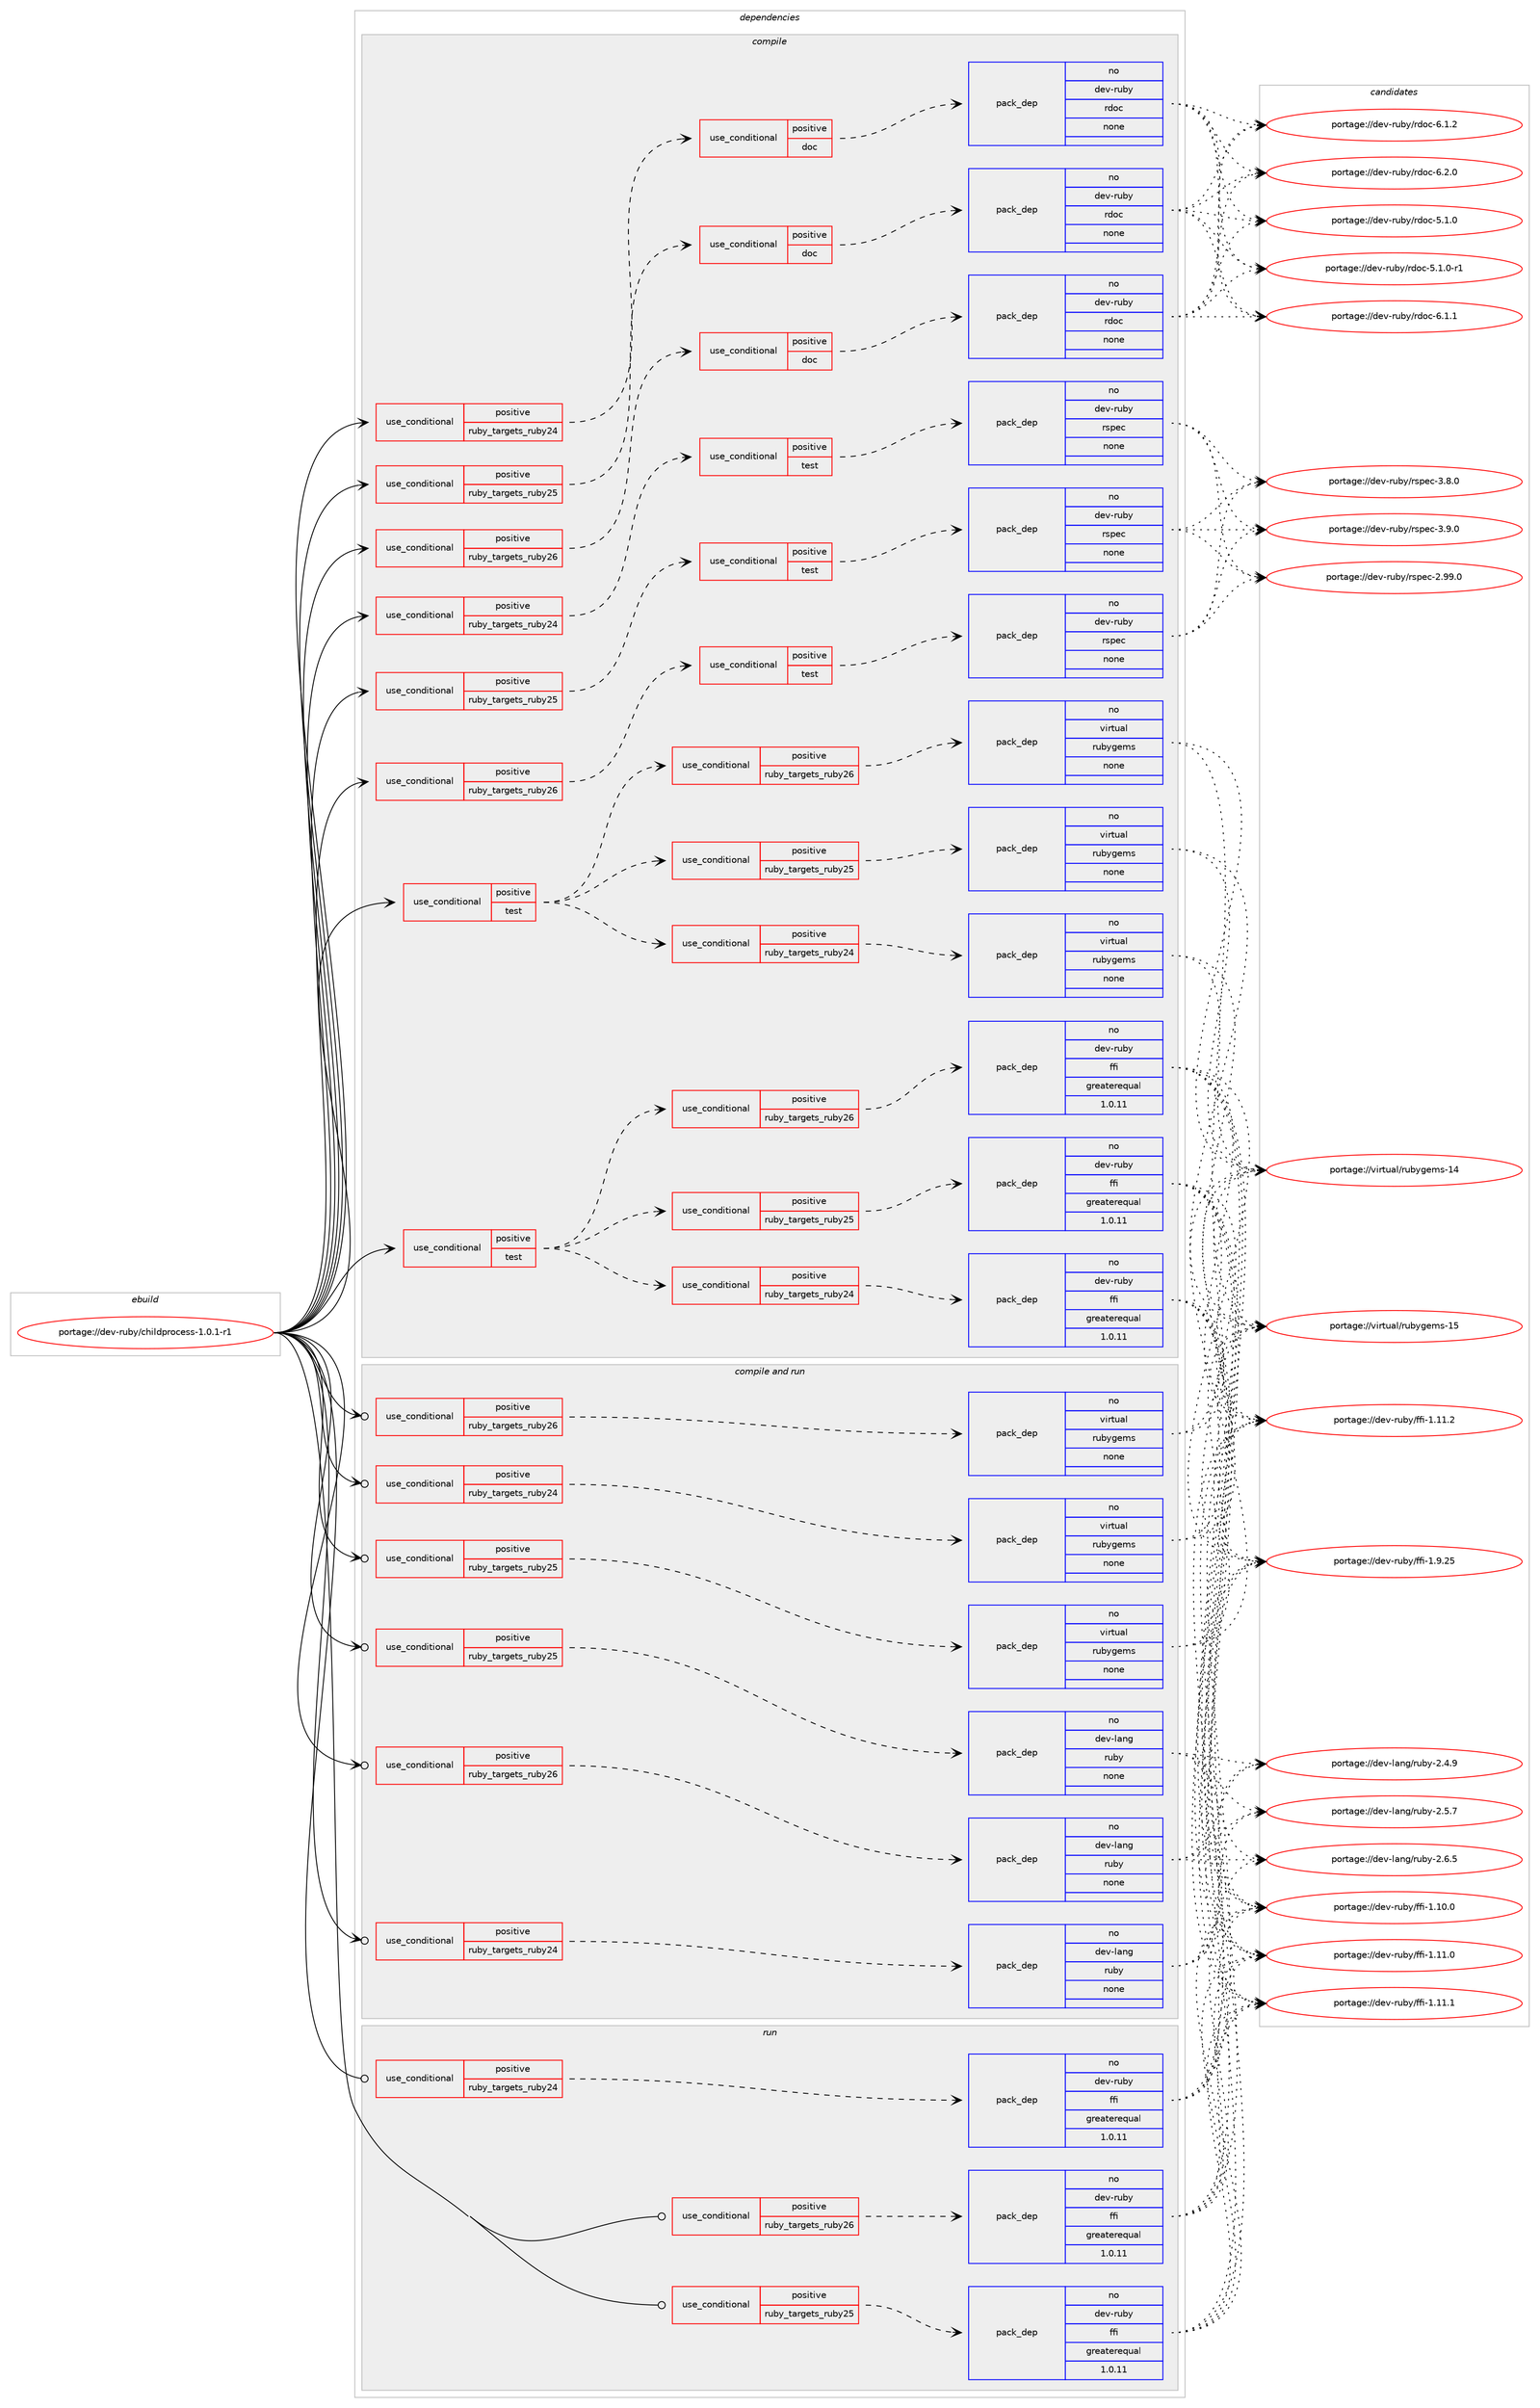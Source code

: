 digraph prolog {

# *************
# Graph options
# *************

newrank=true;
concentrate=true;
compound=true;
graph [rankdir=LR,fontname=Helvetica,fontsize=10,ranksep=1.5];#, ranksep=2.5, nodesep=0.2];
edge  [arrowhead=vee];
node  [fontname=Helvetica,fontsize=10];

# **********
# The ebuild
# **********

subgraph cluster_leftcol {
color=gray;
rank=same;
label=<<i>ebuild</i>>;
id [label="portage://dev-ruby/childprocess-1.0.1-r1", color=red, width=4, href="../dev-ruby/childprocess-1.0.1-r1.svg"];
}

# ****************
# The dependencies
# ****************

subgraph cluster_midcol {
color=gray;
label=<<i>dependencies</i>>;
subgraph cluster_compile {
fillcolor="#eeeeee";
style=filled;
label=<<i>compile</i>>;
subgraph cond49163 {
dependency215431 [label=<<TABLE BORDER="0" CELLBORDER="1" CELLSPACING="0" CELLPADDING="4"><TR><TD ROWSPAN="3" CELLPADDING="10">use_conditional</TD></TR><TR><TD>positive</TD></TR><TR><TD>ruby_targets_ruby24</TD></TR></TABLE>>, shape=none, color=red];
subgraph cond49164 {
dependency215432 [label=<<TABLE BORDER="0" CELLBORDER="1" CELLSPACING="0" CELLPADDING="4"><TR><TD ROWSPAN="3" CELLPADDING="10">use_conditional</TD></TR><TR><TD>positive</TD></TR><TR><TD>doc</TD></TR></TABLE>>, shape=none, color=red];
subgraph pack162785 {
dependency215433 [label=<<TABLE BORDER="0" CELLBORDER="1" CELLSPACING="0" CELLPADDING="4" WIDTH="220"><TR><TD ROWSPAN="6" CELLPADDING="30">pack_dep</TD></TR><TR><TD WIDTH="110">no</TD></TR><TR><TD>dev-ruby</TD></TR><TR><TD>rdoc</TD></TR><TR><TD>none</TD></TR><TR><TD></TD></TR></TABLE>>, shape=none, color=blue];
}
dependency215432:e -> dependency215433:w [weight=20,style="dashed",arrowhead="vee"];
}
dependency215431:e -> dependency215432:w [weight=20,style="dashed",arrowhead="vee"];
}
id:e -> dependency215431:w [weight=20,style="solid",arrowhead="vee"];
subgraph cond49165 {
dependency215434 [label=<<TABLE BORDER="0" CELLBORDER="1" CELLSPACING="0" CELLPADDING="4"><TR><TD ROWSPAN="3" CELLPADDING="10">use_conditional</TD></TR><TR><TD>positive</TD></TR><TR><TD>ruby_targets_ruby24</TD></TR></TABLE>>, shape=none, color=red];
subgraph cond49166 {
dependency215435 [label=<<TABLE BORDER="0" CELLBORDER="1" CELLSPACING="0" CELLPADDING="4"><TR><TD ROWSPAN="3" CELLPADDING="10">use_conditional</TD></TR><TR><TD>positive</TD></TR><TR><TD>test</TD></TR></TABLE>>, shape=none, color=red];
subgraph pack162786 {
dependency215436 [label=<<TABLE BORDER="0" CELLBORDER="1" CELLSPACING="0" CELLPADDING="4" WIDTH="220"><TR><TD ROWSPAN="6" CELLPADDING="30">pack_dep</TD></TR><TR><TD WIDTH="110">no</TD></TR><TR><TD>dev-ruby</TD></TR><TR><TD>rspec</TD></TR><TR><TD>none</TD></TR><TR><TD></TD></TR></TABLE>>, shape=none, color=blue];
}
dependency215435:e -> dependency215436:w [weight=20,style="dashed",arrowhead="vee"];
}
dependency215434:e -> dependency215435:w [weight=20,style="dashed",arrowhead="vee"];
}
id:e -> dependency215434:w [weight=20,style="solid",arrowhead="vee"];
subgraph cond49167 {
dependency215437 [label=<<TABLE BORDER="0" CELLBORDER="1" CELLSPACING="0" CELLPADDING="4"><TR><TD ROWSPAN="3" CELLPADDING="10">use_conditional</TD></TR><TR><TD>positive</TD></TR><TR><TD>ruby_targets_ruby25</TD></TR></TABLE>>, shape=none, color=red];
subgraph cond49168 {
dependency215438 [label=<<TABLE BORDER="0" CELLBORDER="1" CELLSPACING="0" CELLPADDING="4"><TR><TD ROWSPAN="3" CELLPADDING="10">use_conditional</TD></TR><TR><TD>positive</TD></TR><TR><TD>doc</TD></TR></TABLE>>, shape=none, color=red];
subgraph pack162787 {
dependency215439 [label=<<TABLE BORDER="0" CELLBORDER="1" CELLSPACING="0" CELLPADDING="4" WIDTH="220"><TR><TD ROWSPAN="6" CELLPADDING="30">pack_dep</TD></TR><TR><TD WIDTH="110">no</TD></TR><TR><TD>dev-ruby</TD></TR><TR><TD>rdoc</TD></TR><TR><TD>none</TD></TR><TR><TD></TD></TR></TABLE>>, shape=none, color=blue];
}
dependency215438:e -> dependency215439:w [weight=20,style="dashed",arrowhead="vee"];
}
dependency215437:e -> dependency215438:w [weight=20,style="dashed",arrowhead="vee"];
}
id:e -> dependency215437:w [weight=20,style="solid",arrowhead="vee"];
subgraph cond49169 {
dependency215440 [label=<<TABLE BORDER="0" CELLBORDER="1" CELLSPACING="0" CELLPADDING="4"><TR><TD ROWSPAN="3" CELLPADDING="10">use_conditional</TD></TR><TR><TD>positive</TD></TR><TR><TD>ruby_targets_ruby25</TD></TR></TABLE>>, shape=none, color=red];
subgraph cond49170 {
dependency215441 [label=<<TABLE BORDER="0" CELLBORDER="1" CELLSPACING="0" CELLPADDING="4"><TR><TD ROWSPAN="3" CELLPADDING="10">use_conditional</TD></TR><TR><TD>positive</TD></TR><TR><TD>test</TD></TR></TABLE>>, shape=none, color=red];
subgraph pack162788 {
dependency215442 [label=<<TABLE BORDER="0" CELLBORDER="1" CELLSPACING="0" CELLPADDING="4" WIDTH="220"><TR><TD ROWSPAN="6" CELLPADDING="30">pack_dep</TD></TR><TR><TD WIDTH="110">no</TD></TR><TR><TD>dev-ruby</TD></TR><TR><TD>rspec</TD></TR><TR><TD>none</TD></TR><TR><TD></TD></TR></TABLE>>, shape=none, color=blue];
}
dependency215441:e -> dependency215442:w [weight=20,style="dashed",arrowhead="vee"];
}
dependency215440:e -> dependency215441:w [weight=20,style="dashed",arrowhead="vee"];
}
id:e -> dependency215440:w [weight=20,style="solid",arrowhead="vee"];
subgraph cond49171 {
dependency215443 [label=<<TABLE BORDER="0" CELLBORDER="1" CELLSPACING="0" CELLPADDING="4"><TR><TD ROWSPAN="3" CELLPADDING="10">use_conditional</TD></TR><TR><TD>positive</TD></TR><TR><TD>ruby_targets_ruby26</TD></TR></TABLE>>, shape=none, color=red];
subgraph cond49172 {
dependency215444 [label=<<TABLE BORDER="0" CELLBORDER="1" CELLSPACING="0" CELLPADDING="4"><TR><TD ROWSPAN="3" CELLPADDING="10">use_conditional</TD></TR><TR><TD>positive</TD></TR><TR><TD>doc</TD></TR></TABLE>>, shape=none, color=red];
subgraph pack162789 {
dependency215445 [label=<<TABLE BORDER="0" CELLBORDER="1" CELLSPACING="0" CELLPADDING="4" WIDTH="220"><TR><TD ROWSPAN="6" CELLPADDING="30">pack_dep</TD></TR><TR><TD WIDTH="110">no</TD></TR><TR><TD>dev-ruby</TD></TR><TR><TD>rdoc</TD></TR><TR><TD>none</TD></TR><TR><TD></TD></TR></TABLE>>, shape=none, color=blue];
}
dependency215444:e -> dependency215445:w [weight=20,style="dashed",arrowhead="vee"];
}
dependency215443:e -> dependency215444:w [weight=20,style="dashed",arrowhead="vee"];
}
id:e -> dependency215443:w [weight=20,style="solid",arrowhead="vee"];
subgraph cond49173 {
dependency215446 [label=<<TABLE BORDER="0" CELLBORDER="1" CELLSPACING="0" CELLPADDING="4"><TR><TD ROWSPAN="3" CELLPADDING="10">use_conditional</TD></TR><TR><TD>positive</TD></TR><TR><TD>ruby_targets_ruby26</TD></TR></TABLE>>, shape=none, color=red];
subgraph cond49174 {
dependency215447 [label=<<TABLE BORDER="0" CELLBORDER="1" CELLSPACING="0" CELLPADDING="4"><TR><TD ROWSPAN="3" CELLPADDING="10">use_conditional</TD></TR><TR><TD>positive</TD></TR><TR><TD>test</TD></TR></TABLE>>, shape=none, color=red];
subgraph pack162790 {
dependency215448 [label=<<TABLE BORDER="0" CELLBORDER="1" CELLSPACING="0" CELLPADDING="4" WIDTH="220"><TR><TD ROWSPAN="6" CELLPADDING="30">pack_dep</TD></TR><TR><TD WIDTH="110">no</TD></TR><TR><TD>dev-ruby</TD></TR><TR><TD>rspec</TD></TR><TR><TD>none</TD></TR><TR><TD></TD></TR></TABLE>>, shape=none, color=blue];
}
dependency215447:e -> dependency215448:w [weight=20,style="dashed",arrowhead="vee"];
}
dependency215446:e -> dependency215447:w [weight=20,style="dashed",arrowhead="vee"];
}
id:e -> dependency215446:w [weight=20,style="solid",arrowhead="vee"];
subgraph cond49175 {
dependency215449 [label=<<TABLE BORDER="0" CELLBORDER="1" CELLSPACING="0" CELLPADDING="4"><TR><TD ROWSPAN="3" CELLPADDING="10">use_conditional</TD></TR><TR><TD>positive</TD></TR><TR><TD>test</TD></TR></TABLE>>, shape=none, color=red];
subgraph cond49176 {
dependency215450 [label=<<TABLE BORDER="0" CELLBORDER="1" CELLSPACING="0" CELLPADDING="4"><TR><TD ROWSPAN="3" CELLPADDING="10">use_conditional</TD></TR><TR><TD>positive</TD></TR><TR><TD>ruby_targets_ruby24</TD></TR></TABLE>>, shape=none, color=red];
subgraph pack162791 {
dependency215451 [label=<<TABLE BORDER="0" CELLBORDER="1" CELLSPACING="0" CELLPADDING="4" WIDTH="220"><TR><TD ROWSPAN="6" CELLPADDING="30">pack_dep</TD></TR><TR><TD WIDTH="110">no</TD></TR><TR><TD>dev-ruby</TD></TR><TR><TD>ffi</TD></TR><TR><TD>greaterequal</TD></TR><TR><TD>1.0.11</TD></TR></TABLE>>, shape=none, color=blue];
}
dependency215450:e -> dependency215451:w [weight=20,style="dashed",arrowhead="vee"];
}
dependency215449:e -> dependency215450:w [weight=20,style="dashed",arrowhead="vee"];
subgraph cond49177 {
dependency215452 [label=<<TABLE BORDER="0" CELLBORDER="1" CELLSPACING="0" CELLPADDING="4"><TR><TD ROWSPAN="3" CELLPADDING="10">use_conditional</TD></TR><TR><TD>positive</TD></TR><TR><TD>ruby_targets_ruby25</TD></TR></TABLE>>, shape=none, color=red];
subgraph pack162792 {
dependency215453 [label=<<TABLE BORDER="0" CELLBORDER="1" CELLSPACING="0" CELLPADDING="4" WIDTH="220"><TR><TD ROWSPAN="6" CELLPADDING="30">pack_dep</TD></TR><TR><TD WIDTH="110">no</TD></TR><TR><TD>dev-ruby</TD></TR><TR><TD>ffi</TD></TR><TR><TD>greaterequal</TD></TR><TR><TD>1.0.11</TD></TR></TABLE>>, shape=none, color=blue];
}
dependency215452:e -> dependency215453:w [weight=20,style="dashed",arrowhead="vee"];
}
dependency215449:e -> dependency215452:w [weight=20,style="dashed",arrowhead="vee"];
subgraph cond49178 {
dependency215454 [label=<<TABLE BORDER="0" CELLBORDER="1" CELLSPACING="0" CELLPADDING="4"><TR><TD ROWSPAN="3" CELLPADDING="10">use_conditional</TD></TR><TR><TD>positive</TD></TR><TR><TD>ruby_targets_ruby26</TD></TR></TABLE>>, shape=none, color=red];
subgraph pack162793 {
dependency215455 [label=<<TABLE BORDER="0" CELLBORDER="1" CELLSPACING="0" CELLPADDING="4" WIDTH="220"><TR><TD ROWSPAN="6" CELLPADDING="30">pack_dep</TD></TR><TR><TD WIDTH="110">no</TD></TR><TR><TD>dev-ruby</TD></TR><TR><TD>ffi</TD></TR><TR><TD>greaterequal</TD></TR><TR><TD>1.0.11</TD></TR></TABLE>>, shape=none, color=blue];
}
dependency215454:e -> dependency215455:w [weight=20,style="dashed",arrowhead="vee"];
}
dependency215449:e -> dependency215454:w [weight=20,style="dashed",arrowhead="vee"];
}
id:e -> dependency215449:w [weight=20,style="solid",arrowhead="vee"];
subgraph cond49179 {
dependency215456 [label=<<TABLE BORDER="0" CELLBORDER="1" CELLSPACING="0" CELLPADDING="4"><TR><TD ROWSPAN="3" CELLPADDING="10">use_conditional</TD></TR><TR><TD>positive</TD></TR><TR><TD>test</TD></TR></TABLE>>, shape=none, color=red];
subgraph cond49180 {
dependency215457 [label=<<TABLE BORDER="0" CELLBORDER="1" CELLSPACING="0" CELLPADDING="4"><TR><TD ROWSPAN="3" CELLPADDING="10">use_conditional</TD></TR><TR><TD>positive</TD></TR><TR><TD>ruby_targets_ruby24</TD></TR></TABLE>>, shape=none, color=red];
subgraph pack162794 {
dependency215458 [label=<<TABLE BORDER="0" CELLBORDER="1" CELLSPACING="0" CELLPADDING="4" WIDTH="220"><TR><TD ROWSPAN="6" CELLPADDING="30">pack_dep</TD></TR><TR><TD WIDTH="110">no</TD></TR><TR><TD>virtual</TD></TR><TR><TD>rubygems</TD></TR><TR><TD>none</TD></TR><TR><TD></TD></TR></TABLE>>, shape=none, color=blue];
}
dependency215457:e -> dependency215458:w [weight=20,style="dashed",arrowhead="vee"];
}
dependency215456:e -> dependency215457:w [weight=20,style="dashed",arrowhead="vee"];
subgraph cond49181 {
dependency215459 [label=<<TABLE BORDER="0" CELLBORDER="1" CELLSPACING="0" CELLPADDING="4"><TR><TD ROWSPAN="3" CELLPADDING="10">use_conditional</TD></TR><TR><TD>positive</TD></TR><TR><TD>ruby_targets_ruby25</TD></TR></TABLE>>, shape=none, color=red];
subgraph pack162795 {
dependency215460 [label=<<TABLE BORDER="0" CELLBORDER="1" CELLSPACING="0" CELLPADDING="4" WIDTH="220"><TR><TD ROWSPAN="6" CELLPADDING="30">pack_dep</TD></TR><TR><TD WIDTH="110">no</TD></TR><TR><TD>virtual</TD></TR><TR><TD>rubygems</TD></TR><TR><TD>none</TD></TR><TR><TD></TD></TR></TABLE>>, shape=none, color=blue];
}
dependency215459:e -> dependency215460:w [weight=20,style="dashed",arrowhead="vee"];
}
dependency215456:e -> dependency215459:w [weight=20,style="dashed",arrowhead="vee"];
subgraph cond49182 {
dependency215461 [label=<<TABLE BORDER="0" CELLBORDER="1" CELLSPACING="0" CELLPADDING="4"><TR><TD ROWSPAN="3" CELLPADDING="10">use_conditional</TD></TR><TR><TD>positive</TD></TR><TR><TD>ruby_targets_ruby26</TD></TR></TABLE>>, shape=none, color=red];
subgraph pack162796 {
dependency215462 [label=<<TABLE BORDER="0" CELLBORDER="1" CELLSPACING="0" CELLPADDING="4" WIDTH="220"><TR><TD ROWSPAN="6" CELLPADDING="30">pack_dep</TD></TR><TR><TD WIDTH="110">no</TD></TR><TR><TD>virtual</TD></TR><TR><TD>rubygems</TD></TR><TR><TD>none</TD></TR><TR><TD></TD></TR></TABLE>>, shape=none, color=blue];
}
dependency215461:e -> dependency215462:w [weight=20,style="dashed",arrowhead="vee"];
}
dependency215456:e -> dependency215461:w [weight=20,style="dashed",arrowhead="vee"];
}
id:e -> dependency215456:w [weight=20,style="solid",arrowhead="vee"];
}
subgraph cluster_compileandrun {
fillcolor="#eeeeee";
style=filled;
label=<<i>compile and run</i>>;
subgraph cond49183 {
dependency215463 [label=<<TABLE BORDER="0" CELLBORDER="1" CELLSPACING="0" CELLPADDING="4"><TR><TD ROWSPAN="3" CELLPADDING="10">use_conditional</TD></TR><TR><TD>positive</TD></TR><TR><TD>ruby_targets_ruby24</TD></TR></TABLE>>, shape=none, color=red];
subgraph pack162797 {
dependency215464 [label=<<TABLE BORDER="0" CELLBORDER="1" CELLSPACING="0" CELLPADDING="4" WIDTH="220"><TR><TD ROWSPAN="6" CELLPADDING="30">pack_dep</TD></TR><TR><TD WIDTH="110">no</TD></TR><TR><TD>dev-lang</TD></TR><TR><TD>ruby</TD></TR><TR><TD>none</TD></TR><TR><TD></TD></TR></TABLE>>, shape=none, color=blue];
}
dependency215463:e -> dependency215464:w [weight=20,style="dashed",arrowhead="vee"];
}
id:e -> dependency215463:w [weight=20,style="solid",arrowhead="odotvee"];
subgraph cond49184 {
dependency215465 [label=<<TABLE BORDER="0" CELLBORDER="1" CELLSPACING="0" CELLPADDING="4"><TR><TD ROWSPAN="3" CELLPADDING="10">use_conditional</TD></TR><TR><TD>positive</TD></TR><TR><TD>ruby_targets_ruby24</TD></TR></TABLE>>, shape=none, color=red];
subgraph pack162798 {
dependency215466 [label=<<TABLE BORDER="0" CELLBORDER="1" CELLSPACING="0" CELLPADDING="4" WIDTH="220"><TR><TD ROWSPAN="6" CELLPADDING="30">pack_dep</TD></TR><TR><TD WIDTH="110">no</TD></TR><TR><TD>virtual</TD></TR><TR><TD>rubygems</TD></TR><TR><TD>none</TD></TR><TR><TD></TD></TR></TABLE>>, shape=none, color=blue];
}
dependency215465:e -> dependency215466:w [weight=20,style="dashed",arrowhead="vee"];
}
id:e -> dependency215465:w [weight=20,style="solid",arrowhead="odotvee"];
subgraph cond49185 {
dependency215467 [label=<<TABLE BORDER="0" CELLBORDER="1" CELLSPACING="0" CELLPADDING="4"><TR><TD ROWSPAN="3" CELLPADDING="10">use_conditional</TD></TR><TR><TD>positive</TD></TR><TR><TD>ruby_targets_ruby25</TD></TR></TABLE>>, shape=none, color=red];
subgraph pack162799 {
dependency215468 [label=<<TABLE BORDER="0" CELLBORDER="1" CELLSPACING="0" CELLPADDING="4" WIDTH="220"><TR><TD ROWSPAN="6" CELLPADDING="30">pack_dep</TD></TR><TR><TD WIDTH="110">no</TD></TR><TR><TD>dev-lang</TD></TR><TR><TD>ruby</TD></TR><TR><TD>none</TD></TR><TR><TD></TD></TR></TABLE>>, shape=none, color=blue];
}
dependency215467:e -> dependency215468:w [weight=20,style="dashed",arrowhead="vee"];
}
id:e -> dependency215467:w [weight=20,style="solid",arrowhead="odotvee"];
subgraph cond49186 {
dependency215469 [label=<<TABLE BORDER="0" CELLBORDER="1" CELLSPACING="0" CELLPADDING="4"><TR><TD ROWSPAN="3" CELLPADDING="10">use_conditional</TD></TR><TR><TD>positive</TD></TR><TR><TD>ruby_targets_ruby25</TD></TR></TABLE>>, shape=none, color=red];
subgraph pack162800 {
dependency215470 [label=<<TABLE BORDER="0" CELLBORDER="1" CELLSPACING="0" CELLPADDING="4" WIDTH="220"><TR><TD ROWSPAN="6" CELLPADDING="30">pack_dep</TD></TR><TR><TD WIDTH="110">no</TD></TR><TR><TD>virtual</TD></TR><TR><TD>rubygems</TD></TR><TR><TD>none</TD></TR><TR><TD></TD></TR></TABLE>>, shape=none, color=blue];
}
dependency215469:e -> dependency215470:w [weight=20,style="dashed",arrowhead="vee"];
}
id:e -> dependency215469:w [weight=20,style="solid",arrowhead="odotvee"];
subgraph cond49187 {
dependency215471 [label=<<TABLE BORDER="0" CELLBORDER="1" CELLSPACING="0" CELLPADDING="4"><TR><TD ROWSPAN="3" CELLPADDING="10">use_conditional</TD></TR><TR><TD>positive</TD></TR><TR><TD>ruby_targets_ruby26</TD></TR></TABLE>>, shape=none, color=red];
subgraph pack162801 {
dependency215472 [label=<<TABLE BORDER="0" CELLBORDER="1" CELLSPACING="0" CELLPADDING="4" WIDTH="220"><TR><TD ROWSPAN="6" CELLPADDING="30">pack_dep</TD></TR><TR><TD WIDTH="110">no</TD></TR><TR><TD>dev-lang</TD></TR><TR><TD>ruby</TD></TR><TR><TD>none</TD></TR><TR><TD></TD></TR></TABLE>>, shape=none, color=blue];
}
dependency215471:e -> dependency215472:w [weight=20,style="dashed",arrowhead="vee"];
}
id:e -> dependency215471:w [weight=20,style="solid",arrowhead="odotvee"];
subgraph cond49188 {
dependency215473 [label=<<TABLE BORDER="0" CELLBORDER="1" CELLSPACING="0" CELLPADDING="4"><TR><TD ROWSPAN="3" CELLPADDING="10">use_conditional</TD></TR><TR><TD>positive</TD></TR><TR><TD>ruby_targets_ruby26</TD></TR></TABLE>>, shape=none, color=red];
subgraph pack162802 {
dependency215474 [label=<<TABLE BORDER="0" CELLBORDER="1" CELLSPACING="0" CELLPADDING="4" WIDTH="220"><TR><TD ROWSPAN="6" CELLPADDING="30">pack_dep</TD></TR><TR><TD WIDTH="110">no</TD></TR><TR><TD>virtual</TD></TR><TR><TD>rubygems</TD></TR><TR><TD>none</TD></TR><TR><TD></TD></TR></TABLE>>, shape=none, color=blue];
}
dependency215473:e -> dependency215474:w [weight=20,style="dashed",arrowhead="vee"];
}
id:e -> dependency215473:w [weight=20,style="solid",arrowhead="odotvee"];
}
subgraph cluster_run {
fillcolor="#eeeeee";
style=filled;
label=<<i>run</i>>;
subgraph cond49189 {
dependency215475 [label=<<TABLE BORDER="0" CELLBORDER="1" CELLSPACING="0" CELLPADDING="4"><TR><TD ROWSPAN="3" CELLPADDING="10">use_conditional</TD></TR><TR><TD>positive</TD></TR><TR><TD>ruby_targets_ruby24</TD></TR></TABLE>>, shape=none, color=red];
subgraph pack162803 {
dependency215476 [label=<<TABLE BORDER="0" CELLBORDER="1" CELLSPACING="0" CELLPADDING="4" WIDTH="220"><TR><TD ROWSPAN="6" CELLPADDING="30">pack_dep</TD></TR><TR><TD WIDTH="110">no</TD></TR><TR><TD>dev-ruby</TD></TR><TR><TD>ffi</TD></TR><TR><TD>greaterequal</TD></TR><TR><TD>1.0.11</TD></TR></TABLE>>, shape=none, color=blue];
}
dependency215475:e -> dependency215476:w [weight=20,style="dashed",arrowhead="vee"];
}
id:e -> dependency215475:w [weight=20,style="solid",arrowhead="odot"];
subgraph cond49190 {
dependency215477 [label=<<TABLE BORDER="0" CELLBORDER="1" CELLSPACING="0" CELLPADDING="4"><TR><TD ROWSPAN="3" CELLPADDING="10">use_conditional</TD></TR><TR><TD>positive</TD></TR><TR><TD>ruby_targets_ruby25</TD></TR></TABLE>>, shape=none, color=red];
subgraph pack162804 {
dependency215478 [label=<<TABLE BORDER="0" CELLBORDER="1" CELLSPACING="0" CELLPADDING="4" WIDTH="220"><TR><TD ROWSPAN="6" CELLPADDING="30">pack_dep</TD></TR><TR><TD WIDTH="110">no</TD></TR><TR><TD>dev-ruby</TD></TR><TR><TD>ffi</TD></TR><TR><TD>greaterequal</TD></TR><TR><TD>1.0.11</TD></TR></TABLE>>, shape=none, color=blue];
}
dependency215477:e -> dependency215478:w [weight=20,style="dashed",arrowhead="vee"];
}
id:e -> dependency215477:w [weight=20,style="solid",arrowhead="odot"];
subgraph cond49191 {
dependency215479 [label=<<TABLE BORDER="0" CELLBORDER="1" CELLSPACING="0" CELLPADDING="4"><TR><TD ROWSPAN="3" CELLPADDING="10">use_conditional</TD></TR><TR><TD>positive</TD></TR><TR><TD>ruby_targets_ruby26</TD></TR></TABLE>>, shape=none, color=red];
subgraph pack162805 {
dependency215480 [label=<<TABLE BORDER="0" CELLBORDER="1" CELLSPACING="0" CELLPADDING="4" WIDTH="220"><TR><TD ROWSPAN="6" CELLPADDING="30">pack_dep</TD></TR><TR><TD WIDTH="110">no</TD></TR><TR><TD>dev-ruby</TD></TR><TR><TD>ffi</TD></TR><TR><TD>greaterequal</TD></TR><TR><TD>1.0.11</TD></TR></TABLE>>, shape=none, color=blue];
}
dependency215479:e -> dependency215480:w [weight=20,style="dashed",arrowhead="vee"];
}
id:e -> dependency215479:w [weight=20,style="solid",arrowhead="odot"];
}
}

# **************
# The candidates
# **************

subgraph cluster_choices {
rank=same;
color=gray;
label=<<i>candidates</i>>;

subgraph choice162785 {
color=black;
nodesep=1;
choiceportage10010111845114117981214711410011199455346494648 [label="portage://dev-ruby/rdoc-5.1.0", color=red, width=4,href="../dev-ruby/rdoc-5.1.0.svg"];
choiceportage100101118451141179812147114100111994553464946484511449 [label="portage://dev-ruby/rdoc-5.1.0-r1", color=red, width=4,href="../dev-ruby/rdoc-5.1.0-r1.svg"];
choiceportage10010111845114117981214711410011199455446494649 [label="portage://dev-ruby/rdoc-6.1.1", color=red, width=4,href="../dev-ruby/rdoc-6.1.1.svg"];
choiceportage10010111845114117981214711410011199455446494650 [label="portage://dev-ruby/rdoc-6.1.2", color=red, width=4,href="../dev-ruby/rdoc-6.1.2.svg"];
choiceportage10010111845114117981214711410011199455446504648 [label="portage://dev-ruby/rdoc-6.2.0", color=red, width=4,href="../dev-ruby/rdoc-6.2.0.svg"];
dependency215433:e -> choiceportage10010111845114117981214711410011199455346494648:w [style=dotted,weight="100"];
dependency215433:e -> choiceportage100101118451141179812147114100111994553464946484511449:w [style=dotted,weight="100"];
dependency215433:e -> choiceportage10010111845114117981214711410011199455446494649:w [style=dotted,weight="100"];
dependency215433:e -> choiceportage10010111845114117981214711410011199455446494650:w [style=dotted,weight="100"];
dependency215433:e -> choiceportage10010111845114117981214711410011199455446504648:w [style=dotted,weight="100"];
}
subgraph choice162786 {
color=black;
nodesep=1;
choiceportage1001011184511411798121471141151121019945504657574648 [label="portage://dev-ruby/rspec-2.99.0", color=red, width=4,href="../dev-ruby/rspec-2.99.0.svg"];
choiceportage10010111845114117981214711411511210199455146564648 [label="portage://dev-ruby/rspec-3.8.0", color=red, width=4,href="../dev-ruby/rspec-3.8.0.svg"];
choiceportage10010111845114117981214711411511210199455146574648 [label="portage://dev-ruby/rspec-3.9.0", color=red, width=4,href="../dev-ruby/rspec-3.9.0.svg"];
dependency215436:e -> choiceportage1001011184511411798121471141151121019945504657574648:w [style=dotted,weight="100"];
dependency215436:e -> choiceportage10010111845114117981214711411511210199455146564648:w [style=dotted,weight="100"];
dependency215436:e -> choiceportage10010111845114117981214711411511210199455146574648:w [style=dotted,weight="100"];
}
subgraph choice162787 {
color=black;
nodesep=1;
choiceportage10010111845114117981214711410011199455346494648 [label="portage://dev-ruby/rdoc-5.1.0", color=red, width=4,href="../dev-ruby/rdoc-5.1.0.svg"];
choiceportage100101118451141179812147114100111994553464946484511449 [label="portage://dev-ruby/rdoc-5.1.0-r1", color=red, width=4,href="../dev-ruby/rdoc-5.1.0-r1.svg"];
choiceportage10010111845114117981214711410011199455446494649 [label="portage://dev-ruby/rdoc-6.1.1", color=red, width=4,href="../dev-ruby/rdoc-6.1.1.svg"];
choiceportage10010111845114117981214711410011199455446494650 [label="portage://dev-ruby/rdoc-6.1.2", color=red, width=4,href="../dev-ruby/rdoc-6.1.2.svg"];
choiceportage10010111845114117981214711410011199455446504648 [label="portage://dev-ruby/rdoc-6.2.0", color=red, width=4,href="../dev-ruby/rdoc-6.2.0.svg"];
dependency215439:e -> choiceportage10010111845114117981214711410011199455346494648:w [style=dotted,weight="100"];
dependency215439:e -> choiceportage100101118451141179812147114100111994553464946484511449:w [style=dotted,weight="100"];
dependency215439:e -> choiceportage10010111845114117981214711410011199455446494649:w [style=dotted,weight="100"];
dependency215439:e -> choiceportage10010111845114117981214711410011199455446494650:w [style=dotted,weight="100"];
dependency215439:e -> choiceportage10010111845114117981214711410011199455446504648:w [style=dotted,weight="100"];
}
subgraph choice162788 {
color=black;
nodesep=1;
choiceportage1001011184511411798121471141151121019945504657574648 [label="portage://dev-ruby/rspec-2.99.0", color=red, width=4,href="../dev-ruby/rspec-2.99.0.svg"];
choiceportage10010111845114117981214711411511210199455146564648 [label="portage://dev-ruby/rspec-3.8.0", color=red, width=4,href="../dev-ruby/rspec-3.8.0.svg"];
choiceportage10010111845114117981214711411511210199455146574648 [label="portage://dev-ruby/rspec-3.9.0", color=red, width=4,href="../dev-ruby/rspec-3.9.0.svg"];
dependency215442:e -> choiceportage1001011184511411798121471141151121019945504657574648:w [style=dotted,weight="100"];
dependency215442:e -> choiceportage10010111845114117981214711411511210199455146564648:w [style=dotted,weight="100"];
dependency215442:e -> choiceportage10010111845114117981214711411511210199455146574648:w [style=dotted,weight="100"];
}
subgraph choice162789 {
color=black;
nodesep=1;
choiceportage10010111845114117981214711410011199455346494648 [label="portage://dev-ruby/rdoc-5.1.0", color=red, width=4,href="../dev-ruby/rdoc-5.1.0.svg"];
choiceportage100101118451141179812147114100111994553464946484511449 [label="portage://dev-ruby/rdoc-5.1.0-r1", color=red, width=4,href="../dev-ruby/rdoc-5.1.0-r1.svg"];
choiceportage10010111845114117981214711410011199455446494649 [label="portage://dev-ruby/rdoc-6.1.1", color=red, width=4,href="../dev-ruby/rdoc-6.1.1.svg"];
choiceportage10010111845114117981214711410011199455446494650 [label="portage://dev-ruby/rdoc-6.1.2", color=red, width=4,href="../dev-ruby/rdoc-6.1.2.svg"];
choiceportage10010111845114117981214711410011199455446504648 [label="portage://dev-ruby/rdoc-6.2.0", color=red, width=4,href="../dev-ruby/rdoc-6.2.0.svg"];
dependency215445:e -> choiceportage10010111845114117981214711410011199455346494648:w [style=dotted,weight="100"];
dependency215445:e -> choiceportage100101118451141179812147114100111994553464946484511449:w [style=dotted,weight="100"];
dependency215445:e -> choiceportage10010111845114117981214711410011199455446494649:w [style=dotted,weight="100"];
dependency215445:e -> choiceportage10010111845114117981214711410011199455446494650:w [style=dotted,weight="100"];
dependency215445:e -> choiceportage10010111845114117981214711410011199455446504648:w [style=dotted,weight="100"];
}
subgraph choice162790 {
color=black;
nodesep=1;
choiceportage1001011184511411798121471141151121019945504657574648 [label="portage://dev-ruby/rspec-2.99.0", color=red, width=4,href="../dev-ruby/rspec-2.99.0.svg"];
choiceportage10010111845114117981214711411511210199455146564648 [label="portage://dev-ruby/rspec-3.8.0", color=red, width=4,href="../dev-ruby/rspec-3.8.0.svg"];
choiceportage10010111845114117981214711411511210199455146574648 [label="portage://dev-ruby/rspec-3.9.0", color=red, width=4,href="../dev-ruby/rspec-3.9.0.svg"];
dependency215448:e -> choiceportage1001011184511411798121471141151121019945504657574648:w [style=dotted,weight="100"];
dependency215448:e -> choiceportage10010111845114117981214711411511210199455146564648:w [style=dotted,weight="100"];
dependency215448:e -> choiceportage10010111845114117981214711411511210199455146574648:w [style=dotted,weight="100"];
}
subgraph choice162791 {
color=black;
nodesep=1;
choiceportage10010111845114117981214710210210545494649484648 [label="portage://dev-ruby/ffi-1.10.0", color=red, width=4,href="../dev-ruby/ffi-1.10.0.svg"];
choiceportage10010111845114117981214710210210545494649494648 [label="portage://dev-ruby/ffi-1.11.0", color=red, width=4,href="../dev-ruby/ffi-1.11.0.svg"];
choiceportage10010111845114117981214710210210545494649494649 [label="portage://dev-ruby/ffi-1.11.1", color=red, width=4,href="../dev-ruby/ffi-1.11.1.svg"];
choiceportage10010111845114117981214710210210545494649494650 [label="portage://dev-ruby/ffi-1.11.2", color=red, width=4,href="../dev-ruby/ffi-1.11.2.svg"];
choiceportage10010111845114117981214710210210545494657465053 [label="portage://dev-ruby/ffi-1.9.25", color=red, width=4,href="../dev-ruby/ffi-1.9.25.svg"];
dependency215451:e -> choiceportage10010111845114117981214710210210545494649484648:w [style=dotted,weight="100"];
dependency215451:e -> choiceportage10010111845114117981214710210210545494649494648:w [style=dotted,weight="100"];
dependency215451:e -> choiceportage10010111845114117981214710210210545494649494649:w [style=dotted,weight="100"];
dependency215451:e -> choiceportage10010111845114117981214710210210545494649494650:w [style=dotted,weight="100"];
dependency215451:e -> choiceportage10010111845114117981214710210210545494657465053:w [style=dotted,weight="100"];
}
subgraph choice162792 {
color=black;
nodesep=1;
choiceportage10010111845114117981214710210210545494649484648 [label="portage://dev-ruby/ffi-1.10.0", color=red, width=4,href="../dev-ruby/ffi-1.10.0.svg"];
choiceportage10010111845114117981214710210210545494649494648 [label="portage://dev-ruby/ffi-1.11.0", color=red, width=4,href="../dev-ruby/ffi-1.11.0.svg"];
choiceportage10010111845114117981214710210210545494649494649 [label="portage://dev-ruby/ffi-1.11.1", color=red, width=4,href="../dev-ruby/ffi-1.11.1.svg"];
choiceportage10010111845114117981214710210210545494649494650 [label="portage://dev-ruby/ffi-1.11.2", color=red, width=4,href="../dev-ruby/ffi-1.11.2.svg"];
choiceportage10010111845114117981214710210210545494657465053 [label="portage://dev-ruby/ffi-1.9.25", color=red, width=4,href="../dev-ruby/ffi-1.9.25.svg"];
dependency215453:e -> choiceportage10010111845114117981214710210210545494649484648:w [style=dotted,weight="100"];
dependency215453:e -> choiceportage10010111845114117981214710210210545494649494648:w [style=dotted,weight="100"];
dependency215453:e -> choiceportage10010111845114117981214710210210545494649494649:w [style=dotted,weight="100"];
dependency215453:e -> choiceportage10010111845114117981214710210210545494649494650:w [style=dotted,weight="100"];
dependency215453:e -> choiceportage10010111845114117981214710210210545494657465053:w [style=dotted,weight="100"];
}
subgraph choice162793 {
color=black;
nodesep=1;
choiceportage10010111845114117981214710210210545494649484648 [label="portage://dev-ruby/ffi-1.10.0", color=red, width=4,href="../dev-ruby/ffi-1.10.0.svg"];
choiceportage10010111845114117981214710210210545494649494648 [label="portage://dev-ruby/ffi-1.11.0", color=red, width=4,href="../dev-ruby/ffi-1.11.0.svg"];
choiceportage10010111845114117981214710210210545494649494649 [label="portage://dev-ruby/ffi-1.11.1", color=red, width=4,href="../dev-ruby/ffi-1.11.1.svg"];
choiceportage10010111845114117981214710210210545494649494650 [label="portage://dev-ruby/ffi-1.11.2", color=red, width=4,href="../dev-ruby/ffi-1.11.2.svg"];
choiceportage10010111845114117981214710210210545494657465053 [label="portage://dev-ruby/ffi-1.9.25", color=red, width=4,href="../dev-ruby/ffi-1.9.25.svg"];
dependency215455:e -> choiceportage10010111845114117981214710210210545494649484648:w [style=dotted,weight="100"];
dependency215455:e -> choiceportage10010111845114117981214710210210545494649494648:w [style=dotted,weight="100"];
dependency215455:e -> choiceportage10010111845114117981214710210210545494649494649:w [style=dotted,weight="100"];
dependency215455:e -> choiceportage10010111845114117981214710210210545494649494650:w [style=dotted,weight="100"];
dependency215455:e -> choiceportage10010111845114117981214710210210545494657465053:w [style=dotted,weight="100"];
}
subgraph choice162794 {
color=black;
nodesep=1;
choiceportage118105114116117971084711411798121103101109115454952 [label="portage://virtual/rubygems-14", color=red, width=4,href="../virtual/rubygems-14.svg"];
choiceportage118105114116117971084711411798121103101109115454953 [label="portage://virtual/rubygems-15", color=red, width=4,href="../virtual/rubygems-15.svg"];
dependency215458:e -> choiceportage118105114116117971084711411798121103101109115454952:w [style=dotted,weight="100"];
dependency215458:e -> choiceportage118105114116117971084711411798121103101109115454953:w [style=dotted,weight="100"];
}
subgraph choice162795 {
color=black;
nodesep=1;
choiceportage118105114116117971084711411798121103101109115454952 [label="portage://virtual/rubygems-14", color=red, width=4,href="../virtual/rubygems-14.svg"];
choiceportage118105114116117971084711411798121103101109115454953 [label="portage://virtual/rubygems-15", color=red, width=4,href="../virtual/rubygems-15.svg"];
dependency215460:e -> choiceportage118105114116117971084711411798121103101109115454952:w [style=dotted,weight="100"];
dependency215460:e -> choiceportage118105114116117971084711411798121103101109115454953:w [style=dotted,weight="100"];
}
subgraph choice162796 {
color=black;
nodesep=1;
choiceportage118105114116117971084711411798121103101109115454952 [label="portage://virtual/rubygems-14", color=red, width=4,href="../virtual/rubygems-14.svg"];
choiceportage118105114116117971084711411798121103101109115454953 [label="portage://virtual/rubygems-15", color=red, width=4,href="../virtual/rubygems-15.svg"];
dependency215462:e -> choiceportage118105114116117971084711411798121103101109115454952:w [style=dotted,weight="100"];
dependency215462:e -> choiceportage118105114116117971084711411798121103101109115454953:w [style=dotted,weight="100"];
}
subgraph choice162797 {
color=black;
nodesep=1;
choiceportage10010111845108971101034711411798121455046524657 [label="portage://dev-lang/ruby-2.4.9", color=red, width=4,href="../dev-lang/ruby-2.4.9.svg"];
choiceportage10010111845108971101034711411798121455046534655 [label="portage://dev-lang/ruby-2.5.7", color=red, width=4,href="../dev-lang/ruby-2.5.7.svg"];
choiceportage10010111845108971101034711411798121455046544653 [label="portage://dev-lang/ruby-2.6.5", color=red, width=4,href="../dev-lang/ruby-2.6.5.svg"];
dependency215464:e -> choiceportage10010111845108971101034711411798121455046524657:w [style=dotted,weight="100"];
dependency215464:e -> choiceportage10010111845108971101034711411798121455046534655:w [style=dotted,weight="100"];
dependency215464:e -> choiceportage10010111845108971101034711411798121455046544653:w [style=dotted,weight="100"];
}
subgraph choice162798 {
color=black;
nodesep=1;
choiceportage118105114116117971084711411798121103101109115454952 [label="portage://virtual/rubygems-14", color=red, width=4,href="../virtual/rubygems-14.svg"];
choiceportage118105114116117971084711411798121103101109115454953 [label="portage://virtual/rubygems-15", color=red, width=4,href="../virtual/rubygems-15.svg"];
dependency215466:e -> choiceportage118105114116117971084711411798121103101109115454952:w [style=dotted,weight="100"];
dependency215466:e -> choiceportage118105114116117971084711411798121103101109115454953:w [style=dotted,weight="100"];
}
subgraph choice162799 {
color=black;
nodesep=1;
choiceportage10010111845108971101034711411798121455046524657 [label="portage://dev-lang/ruby-2.4.9", color=red, width=4,href="../dev-lang/ruby-2.4.9.svg"];
choiceportage10010111845108971101034711411798121455046534655 [label="portage://dev-lang/ruby-2.5.7", color=red, width=4,href="../dev-lang/ruby-2.5.7.svg"];
choiceportage10010111845108971101034711411798121455046544653 [label="portage://dev-lang/ruby-2.6.5", color=red, width=4,href="../dev-lang/ruby-2.6.5.svg"];
dependency215468:e -> choiceportage10010111845108971101034711411798121455046524657:w [style=dotted,weight="100"];
dependency215468:e -> choiceportage10010111845108971101034711411798121455046534655:w [style=dotted,weight="100"];
dependency215468:e -> choiceportage10010111845108971101034711411798121455046544653:w [style=dotted,weight="100"];
}
subgraph choice162800 {
color=black;
nodesep=1;
choiceportage118105114116117971084711411798121103101109115454952 [label="portage://virtual/rubygems-14", color=red, width=4,href="../virtual/rubygems-14.svg"];
choiceportage118105114116117971084711411798121103101109115454953 [label="portage://virtual/rubygems-15", color=red, width=4,href="../virtual/rubygems-15.svg"];
dependency215470:e -> choiceportage118105114116117971084711411798121103101109115454952:w [style=dotted,weight="100"];
dependency215470:e -> choiceportage118105114116117971084711411798121103101109115454953:w [style=dotted,weight="100"];
}
subgraph choice162801 {
color=black;
nodesep=1;
choiceportage10010111845108971101034711411798121455046524657 [label="portage://dev-lang/ruby-2.4.9", color=red, width=4,href="../dev-lang/ruby-2.4.9.svg"];
choiceportage10010111845108971101034711411798121455046534655 [label="portage://dev-lang/ruby-2.5.7", color=red, width=4,href="../dev-lang/ruby-2.5.7.svg"];
choiceportage10010111845108971101034711411798121455046544653 [label="portage://dev-lang/ruby-2.6.5", color=red, width=4,href="../dev-lang/ruby-2.6.5.svg"];
dependency215472:e -> choiceportage10010111845108971101034711411798121455046524657:w [style=dotted,weight="100"];
dependency215472:e -> choiceportage10010111845108971101034711411798121455046534655:w [style=dotted,weight="100"];
dependency215472:e -> choiceportage10010111845108971101034711411798121455046544653:w [style=dotted,weight="100"];
}
subgraph choice162802 {
color=black;
nodesep=1;
choiceportage118105114116117971084711411798121103101109115454952 [label="portage://virtual/rubygems-14", color=red, width=4,href="../virtual/rubygems-14.svg"];
choiceportage118105114116117971084711411798121103101109115454953 [label="portage://virtual/rubygems-15", color=red, width=4,href="../virtual/rubygems-15.svg"];
dependency215474:e -> choiceportage118105114116117971084711411798121103101109115454952:w [style=dotted,weight="100"];
dependency215474:e -> choiceportage118105114116117971084711411798121103101109115454953:w [style=dotted,weight="100"];
}
subgraph choice162803 {
color=black;
nodesep=1;
choiceportage10010111845114117981214710210210545494649484648 [label="portage://dev-ruby/ffi-1.10.0", color=red, width=4,href="../dev-ruby/ffi-1.10.0.svg"];
choiceportage10010111845114117981214710210210545494649494648 [label="portage://dev-ruby/ffi-1.11.0", color=red, width=4,href="../dev-ruby/ffi-1.11.0.svg"];
choiceportage10010111845114117981214710210210545494649494649 [label="portage://dev-ruby/ffi-1.11.1", color=red, width=4,href="../dev-ruby/ffi-1.11.1.svg"];
choiceportage10010111845114117981214710210210545494649494650 [label="portage://dev-ruby/ffi-1.11.2", color=red, width=4,href="../dev-ruby/ffi-1.11.2.svg"];
choiceportage10010111845114117981214710210210545494657465053 [label="portage://dev-ruby/ffi-1.9.25", color=red, width=4,href="../dev-ruby/ffi-1.9.25.svg"];
dependency215476:e -> choiceportage10010111845114117981214710210210545494649484648:w [style=dotted,weight="100"];
dependency215476:e -> choiceportage10010111845114117981214710210210545494649494648:w [style=dotted,weight="100"];
dependency215476:e -> choiceportage10010111845114117981214710210210545494649494649:w [style=dotted,weight="100"];
dependency215476:e -> choiceportage10010111845114117981214710210210545494649494650:w [style=dotted,weight="100"];
dependency215476:e -> choiceportage10010111845114117981214710210210545494657465053:w [style=dotted,weight="100"];
}
subgraph choice162804 {
color=black;
nodesep=1;
choiceportage10010111845114117981214710210210545494649484648 [label="portage://dev-ruby/ffi-1.10.0", color=red, width=4,href="../dev-ruby/ffi-1.10.0.svg"];
choiceportage10010111845114117981214710210210545494649494648 [label="portage://dev-ruby/ffi-1.11.0", color=red, width=4,href="../dev-ruby/ffi-1.11.0.svg"];
choiceportage10010111845114117981214710210210545494649494649 [label="portage://dev-ruby/ffi-1.11.1", color=red, width=4,href="../dev-ruby/ffi-1.11.1.svg"];
choiceportage10010111845114117981214710210210545494649494650 [label="portage://dev-ruby/ffi-1.11.2", color=red, width=4,href="../dev-ruby/ffi-1.11.2.svg"];
choiceportage10010111845114117981214710210210545494657465053 [label="portage://dev-ruby/ffi-1.9.25", color=red, width=4,href="../dev-ruby/ffi-1.9.25.svg"];
dependency215478:e -> choiceportage10010111845114117981214710210210545494649484648:w [style=dotted,weight="100"];
dependency215478:e -> choiceportage10010111845114117981214710210210545494649494648:w [style=dotted,weight="100"];
dependency215478:e -> choiceportage10010111845114117981214710210210545494649494649:w [style=dotted,weight="100"];
dependency215478:e -> choiceportage10010111845114117981214710210210545494649494650:w [style=dotted,weight="100"];
dependency215478:e -> choiceportage10010111845114117981214710210210545494657465053:w [style=dotted,weight="100"];
}
subgraph choice162805 {
color=black;
nodesep=1;
choiceportage10010111845114117981214710210210545494649484648 [label="portage://dev-ruby/ffi-1.10.0", color=red, width=4,href="../dev-ruby/ffi-1.10.0.svg"];
choiceportage10010111845114117981214710210210545494649494648 [label="portage://dev-ruby/ffi-1.11.0", color=red, width=4,href="../dev-ruby/ffi-1.11.0.svg"];
choiceportage10010111845114117981214710210210545494649494649 [label="portage://dev-ruby/ffi-1.11.1", color=red, width=4,href="../dev-ruby/ffi-1.11.1.svg"];
choiceportage10010111845114117981214710210210545494649494650 [label="portage://dev-ruby/ffi-1.11.2", color=red, width=4,href="../dev-ruby/ffi-1.11.2.svg"];
choiceportage10010111845114117981214710210210545494657465053 [label="portage://dev-ruby/ffi-1.9.25", color=red, width=4,href="../dev-ruby/ffi-1.9.25.svg"];
dependency215480:e -> choiceportage10010111845114117981214710210210545494649484648:w [style=dotted,weight="100"];
dependency215480:e -> choiceportage10010111845114117981214710210210545494649494648:w [style=dotted,weight="100"];
dependency215480:e -> choiceportage10010111845114117981214710210210545494649494649:w [style=dotted,weight="100"];
dependency215480:e -> choiceportage10010111845114117981214710210210545494649494650:w [style=dotted,weight="100"];
dependency215480:e -> choiceportage10010111845114117981214710210210545494657465053:w [style=dotted,weight="100"];
}
}

}

